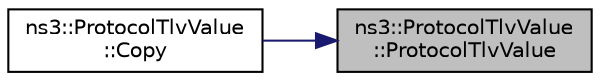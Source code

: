 digraph "ns3::ProtocolTlvValue::ProtocolTlvValue"
{
 // LATEX_PDF_SIZE
  edge [fontname="Helvetica",fontsize="10",labelfontname="Helvetica",labelfontsize="10"];
  node [fontname="Helvetica",fontsize="10",shape=record];
  rankdir="RL";
  Node1 [label="ns3::ProtocolTlvValue\l::ProtocolTlvValue",height=0.2,width=0.4,color="black", fillcolor="grey75", style="filled", fontcolor="black",tooltip=" "];
  Node1 -> Node2 [dir="back",color="midnightblue",fontsize="10",style="solid",fontname="Helvetica"];
  Node2 [label="ns3::ProtocolTlvValue\l::Copy",height=0.2,width=0.4,color="black", fillcolor="white", style="filled",URL="$classns3_1_1_protocol_tlv_value.html#a0364dd08874176c530e41150dfd2c6fe",tooltip="Copy."];
}
